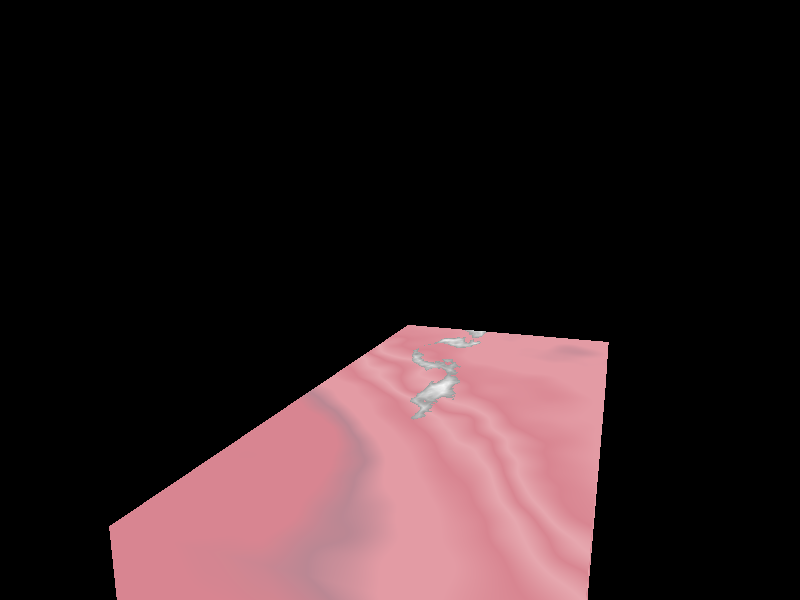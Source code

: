 #include "colors.inc"
#include "stones.inc"
#include "textures.inc"

camera {
	location <0,2,-3>
	look_at <0, 1, 2>
}

// sphere {
//	<0,1,2>, 2
//	texture{
//		T_Stone25
//	}
//}


box {
	<-1, 0, -1>, // Near lower left corner
	< 1, 0.5, 3> // Far upper right corner
	texture {
		T_Stone21 // Pre-defined from stones.inc
		scale 4 // Scale by the same amount in all
		// directions
	}
	rotate y*20 // Equivalent to ’’rotate <0,20,0>’’
}

light_source {
	<2,4,-3> color Yellow
}
